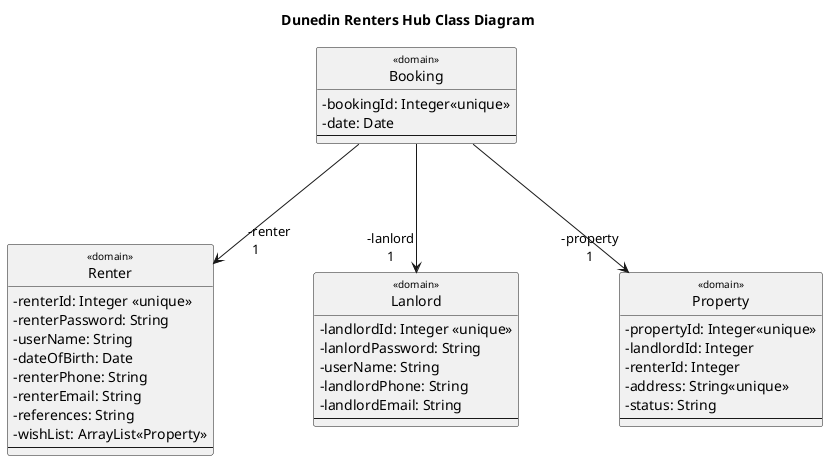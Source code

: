 @startuml
' ======= Style / Layout Tweaks =======

hide empty members

skinparam {
  Style StrictUML

  ' use characters instead of icons for showing visibility
  ClassAttributeIconSize 0

  ' make the stereotypes less ugly
  ClassStereotypeFont {
    Size 10
    Style plain
  }

  ' vertical spacing (make room for labels)
  RankSep 100

  ' horizontal spacing (make room for labels)
  NodeSep 100
}


' ======= Classes =======
class "Renter" as renter <<domain>>{
-renterId: Integer <<unique>>
-renterPassword: String
-userName: String
-dateOfBirth: Date
-renterPhone: String
-renterEmail: String
-references: String
-wishList: ArrayList<<Property>>
--
}

class "Lanlord" as landlord <<domain>>{
-landlordId: Integer <<unique>>
-lanlordPassword: String
-userName: String
-landlordPhone: String
-landlordEmail: String
'-properties: <Property>Properties
--
}

class "Property" as property <<domain>>{
-propertyId: Integer<<unique>>
-landlordId: Integer
-renterId: Integer
-address: String<<unique>>
-status: String
--
}

class "Booking" as booking <<domain>>{
-bookingId: Integer<<unique>>
-date: Date
--
}




' ======= Relationships =======
title <b>Dunedin Renters Hub Class Diagram</b>

booking --> "\t-renter\n1" renter
booking --> "-lanlord\n1" landlord
booking --> "-property\n1" property


@enduml
